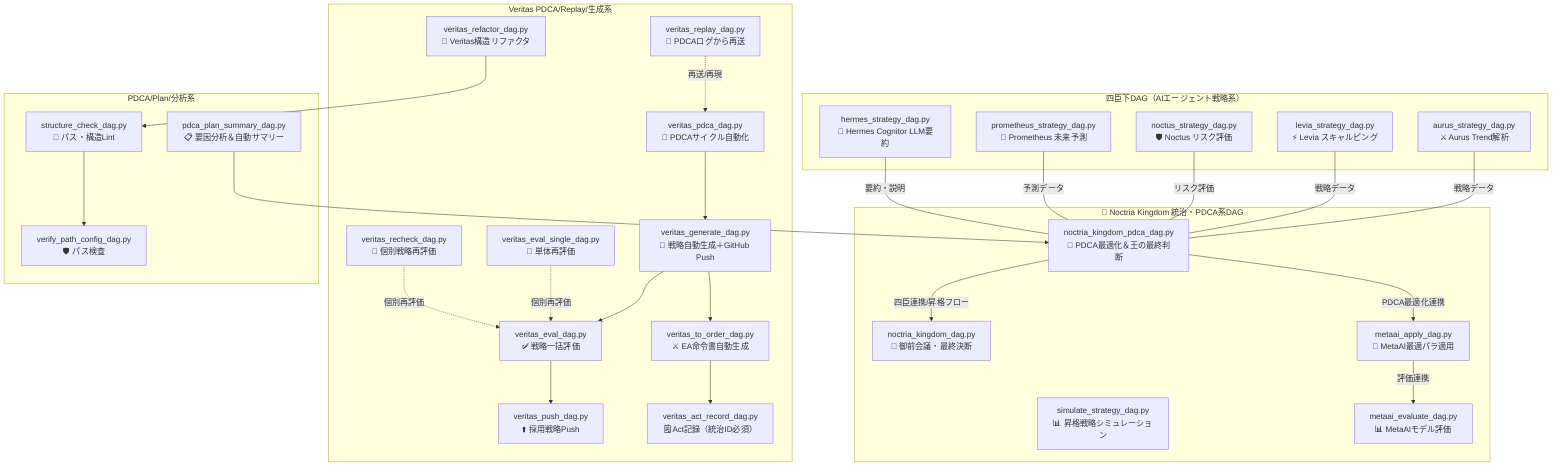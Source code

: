 flowchart TD

%% ======================== Kingdom/AI中枢クラスタ =========================
subgraph Kingdom_Council["👑 Noctria Kingdom 統治・PDCA系DAG"]
    K_PDCA["noctria_kingdom_pdca_dag.py<br>🏰 PDCA最適化＆王の最終判断"]
    K_RC["noctria_kingdom_dag.py<br>👑 御前会議・最終決断"]
    K_SIM["simulate_strategy_dag.py<br>📊 昇格戦略シミュレーション"]
    K_META_APPLY["metaai_apply_dag.py<br>📌 MetaAI最適パラ適用"]
    K_META_EVAL["metaai_evaluate_dag.py<br>📊 MetaAIモデル評価"]
end

%% ====================== 四臣下DAGクラスター =========================
subgraph Ministers["四臣下DAG（AIエージェント戦略系）"]
    AURUS["aurus_strategy_dag.py<br>⚔️ Aurus Trend解析"]
    LEVIA["levia_strategy_dag.py<br>⚡ Levia スキャルピング"]
    NOCTUS["noctus_strategy_dag.py<br>🛡️ Noctus リスク評価"]
    PROMETHEUS["prometheus_strategy_dag.py<br>🔮 Prometheus 未来予測"]
    HERMES["hermes_strategy_dag.py<br>🦉 Hermes Cognitor LLM要約"]
end

%% ====================== Veritas PDCA/Replay/生成 =========================
subgraph Veritas_Master["Veritas PDCA/Replay/生成系"]
    V_PDCA["veritas_pdca_dag.py<br>🔁 PDCAサイクル自動化"]
    V_GEN["veritas_generate_dag.py<br>🧠 戦略自動生成＋GitHub Push"]
    V_EVAL["veritas_eval_dag.py<br>✅ 戦略一括評価"]
    V_EVAL1["veritas_eval_single_dag.py<br>🔁 単体再評価"]
    V_PUSH["veritas_push_dag.py<br>⬆️ 採用戦略Push"]
    V_RECHECK["veritas_recheck_dag.py<br>🔎 個別戦略再評価"]
    V_REPLAY["veritas_replay_dag.py<br>🔄 PDCAログから再送"]
    V_ACTREC["veritas_act_record_dag.py<br>🗒️ Act記録（統治ID必須）"]
    V_TO_ORDER["veritas_to_order_dag.py<br>⚔️ EA命令書自動生成"]
    V_REFACTOR["veritas_refactor_dag.py<br>🔧 Veritas構造リファクタ"]
end

%% ====================== PDCA/分析・自動要因サマリー系 ======================
subgraph PDCA_Analysis["PDCA/Plan/分析系"]
    PDCA_SUMMARY["pdca_plan_summary_dag.py<br>📋 要因分析＆自動サマリー"]
    STRUCT_CHECK["structure_check_dag.py<br>🧱 パス・構造Lint"]
    VERIFY_PATH["verify_path_config_dag.py<br>🛡️ パス検査"]
end

%% ========= メイン依存・連携矢印（PDCA連携・自動化フロー） =========

%% PDCA中枢
K_PDCA --四臣連携/昇格フロー--> K_RC
K_PDCA --PDCA最適化連携--> K_META_APPLY
K_META_APPLY --評価連携--> K_META_EVAL

%% Aurus/Levia/Noctus/Prometheus/Hermesは独立DAG
AURUS ---|戦略データ| K_PDCA
LEVIA ---|戦略データ| K_PDCA
NOCTUS ---|リスク評価| K_PDCA
PROMETHEUS ---|予測データ| K_PDCA
HERMES ---|要約・説明| K_PDCA

%% Veritas PDCA統合
V_PDCA --> V_GEN --> V_EVAL --> V_PUSH
V_EVAL1 -. 個別再評価 .-> V_EVAL
V_RECHECK -. 個別再評価 .-> V_EVAL
V_GEN --> V_TO_ORDER
V_TO_ORDER --> V_ACTREC

%% リファクタ・検証
V_REFACTOR --> STRUCT_CHECK
STRUCT_CHECK --> VERIFY_PATH

%% 分析・サマリー
PDCA_SUMMARY --> K_PDCA

%% その他：Replay・再送
V_REPLAY -. 再送/再現 .-> V_PDCA